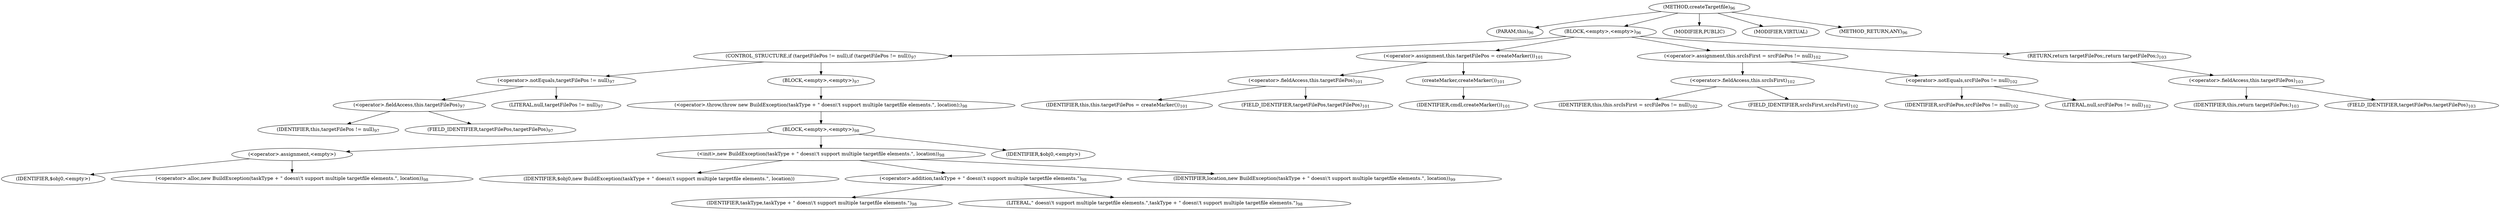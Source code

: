 digraph "createTargetfile" {  
"50" [label = <(METHOD,createTargetfile)<SUB>96</SUB>> ]
"51" [label = <(PARAM,this)<SUB>96</SUB>> ]
"52" [label = <(BLOCK,&lt;empty&gt;,&lt;empty&gt;)<SUB>96</SUB>> ]
"53" [label = <(CONTROL_STRUCTURE,if (targetFilePos != null),if (targetFilePos != null))<SUB>97</SUB>> ]
"54" [label = <(&lt;operator&gt;.notEquals,targetFilePos != null)<SUB>97</SUB>> ]
"55" [label = <(&lt;operator&gt;.fieldAccess,this.targetFilePos)<SUB>97</SUB>> ]
"56" [label = <(IDENTIFIER,this,targetFilePos != null)<SUB>97</SUB>> ]
"57" [label = <(FIELD_IDENTIFIER,targetFilePos,targetFilePos)<SUB>97</SUB>> ]
"58" [label = <(LITERAL,null,targetFilePos != null)<SUB>97</SUB>> ]
"59" [label = <(BLOCK,&lt;empty&gt;,&lt;empty&gt;)<SUB>97</SUB>> ]
"60" [label = <(&lt;operator&gt;.throw,throw new BuildException(taskType + &quot; doesn\'t support multiple targetfile elements.&quot;, location);)<SUB>98</SUB>> ]
"61" [label = <(BLOCK,&lt;empty&gt;,&lt;empty&gt;)<SUB>98</SUB>> ]
"62" [label = <(&lt;operator&gt;.assignment,&lt;empty&gt;)> ]
"63" [label = <(IDENTIFIER,$obj0,&lt;empty&gt;)> ]
"64" [label = <(&lt;operator&gt;.alloc,new BuildException(taskType + &quot; doesn\'t support multiple targetfile elements.&quot;, location))<SUB>98</SUB>> ]
"65" [label = <(&lt;init&gt;,new BuildException(taskType + &quot; doesn\'t support multiple targetfile elements.&quot;, location))<SUB>98</SUB>> ]
"66" [label = <(IDENTIFIER,$obj0,new BuildException(taskType + &quot; doesn\'t support multiple targetfile elements.&quot;, location))> ]
"67" [label = <(&lt;operator&gt;.addition,taskType + &quot; doesn\'t support multiple targetfile elements.&quot;)<SUB>98</SUB>> ]
"68" [label = <(IDENTIFIER,taskType,taskType + &quot; doesn\'t support multiple targetfile elements.&quot;)<SUB>98</SUB>> ]
"69" [label = <(LITERAL,&quot; doesn\'t support multiple targetfile elements.&quot;,taskType + &quot; doesn\'t support multiple targetfile elements.&quot;)<SUB>98</SUB>> ]
"70" [label = <(IDENTIFIER,location,new BuildException(taskType + &quot; doesn\'t support multiple targetfile elements.&quot;, location))<SUB>99</SUB>> ]
"71" [label = <(IDENTIFIER,$obj0,&lt;empty&gt;)> ]
"72" [label = <(&lt;operator&gt;.assignment,this.targetFilePos = createMarker())<SUB>101</SUB>> ]
"73" [label = <(&lt;operator&gt;.fieldAccess,this.targetFilePos)<SUB>101</SUB>> ]
"74" [label = <(IDENTIFIER,this,this.targetFilePos = createMarker())<SUB>101</SUB>> ]
"75" [label = <(FIELD_IDENTIFIER,targetFilePos,targetFilePos)<SUB>101</SUB>> ]
"76" [label = <(createMarker,createMarker())<SUB>101</SUB>> ]
"77" [label = <(IDENTIFIER,cmdl,createMarker())<SUB>101</SUB>> ]
"78" [label = <(&lt;operator&gt;.assignment,this.srcIsFirst = srcFilePos != null)<SUB>102</SUB>> ]
"79" [label = <(&lt;operator&gt;.fieldAccess,this.srcIsFirst)<SUB>102</SUB>> ]
"80" [label = <(IDENTIFIER,this,this.srcIsFirst = srcFilePos != null)<SUB>102</SUB>> ]
"81" [label = <(FIELD_IDENTIFIER,srcIsFirst,srcIsFirst)<SUB>102</SUB>> ]
"82" [label = <(&lt;operator&gt;.notEquals,srcFilePos != null)<SUB>102</SUB>> ]
"83" [label = <(IDENTIFIER,srcFilePos,srcFilePos != null)<SUB>102</SUB>> ]
"84" [label = <(LITERAL,null,srcFilePos != null)<SUB>102</SUB>> ]
"85" [label = <(RETURN,return targetFilePos;,return targetFilePos;)<SUB>103</SUB>> ]
"86" [label = <(&lt;operator&gt;.fieldAccess,this.targetFilePos)<SUB>103</SUB>> ]
"87" [label = <(IDENTIFIER,this,return targetFilePos;)<SUB>103</SUB>> ]
"88" [label = <(FIELD_IDENTIFIER,targetFilePos,targetFilePos)<SUB>103</SUB>> ]
"89" [label = <(MODIFIER,PUBLIC)> ]
"90" [label = <(MODIFIER,VIRTUAL)> ]
"91" [label = <(METHOD_RETURN,ANY)<SUB>96</SUB>> ]
  "50" -> "51" 
  "50" -> "52" 
  "50" -> "89" 
  "50" -> "90" 
  "50" -> "91" 
  "52" -> "53" 
  "52" -> "72" 
  "52" -> "78" 
  "52" -> "85" 
  "53" -> "54" 
  "53" -> "59" 
  "54" -> "55" 
  "54" -> "58" 
  "55" -> "56" 
  "55" -> "57" 
  "59" -> "60" 
  "60" -> "61" 
  "61" -> "62" 
  "61" -> "65" 
  "61" -> "71" 
  "62" -> "63" 
  "62" -> "64" 
  "65" -> "66" 
  "65" -> "67" 
  "65" -> "70" 
  "67" -> "68" 
  "67" -> "69" 
  "72" -> "73" 
  "72" -> "76" 
  "73" -> "74" 
  "73" -> "75" 
  "76" -> "77" 
  "78" -> "79" 
  "78" -> "82" 
  "79" -> "80" 
  "79" -> "81" 
  "82" -> "83" 
  "82" -> "84" 
  "85" -> "86" 
  "86" -> "87" 
  "86" -> "88" 
}
